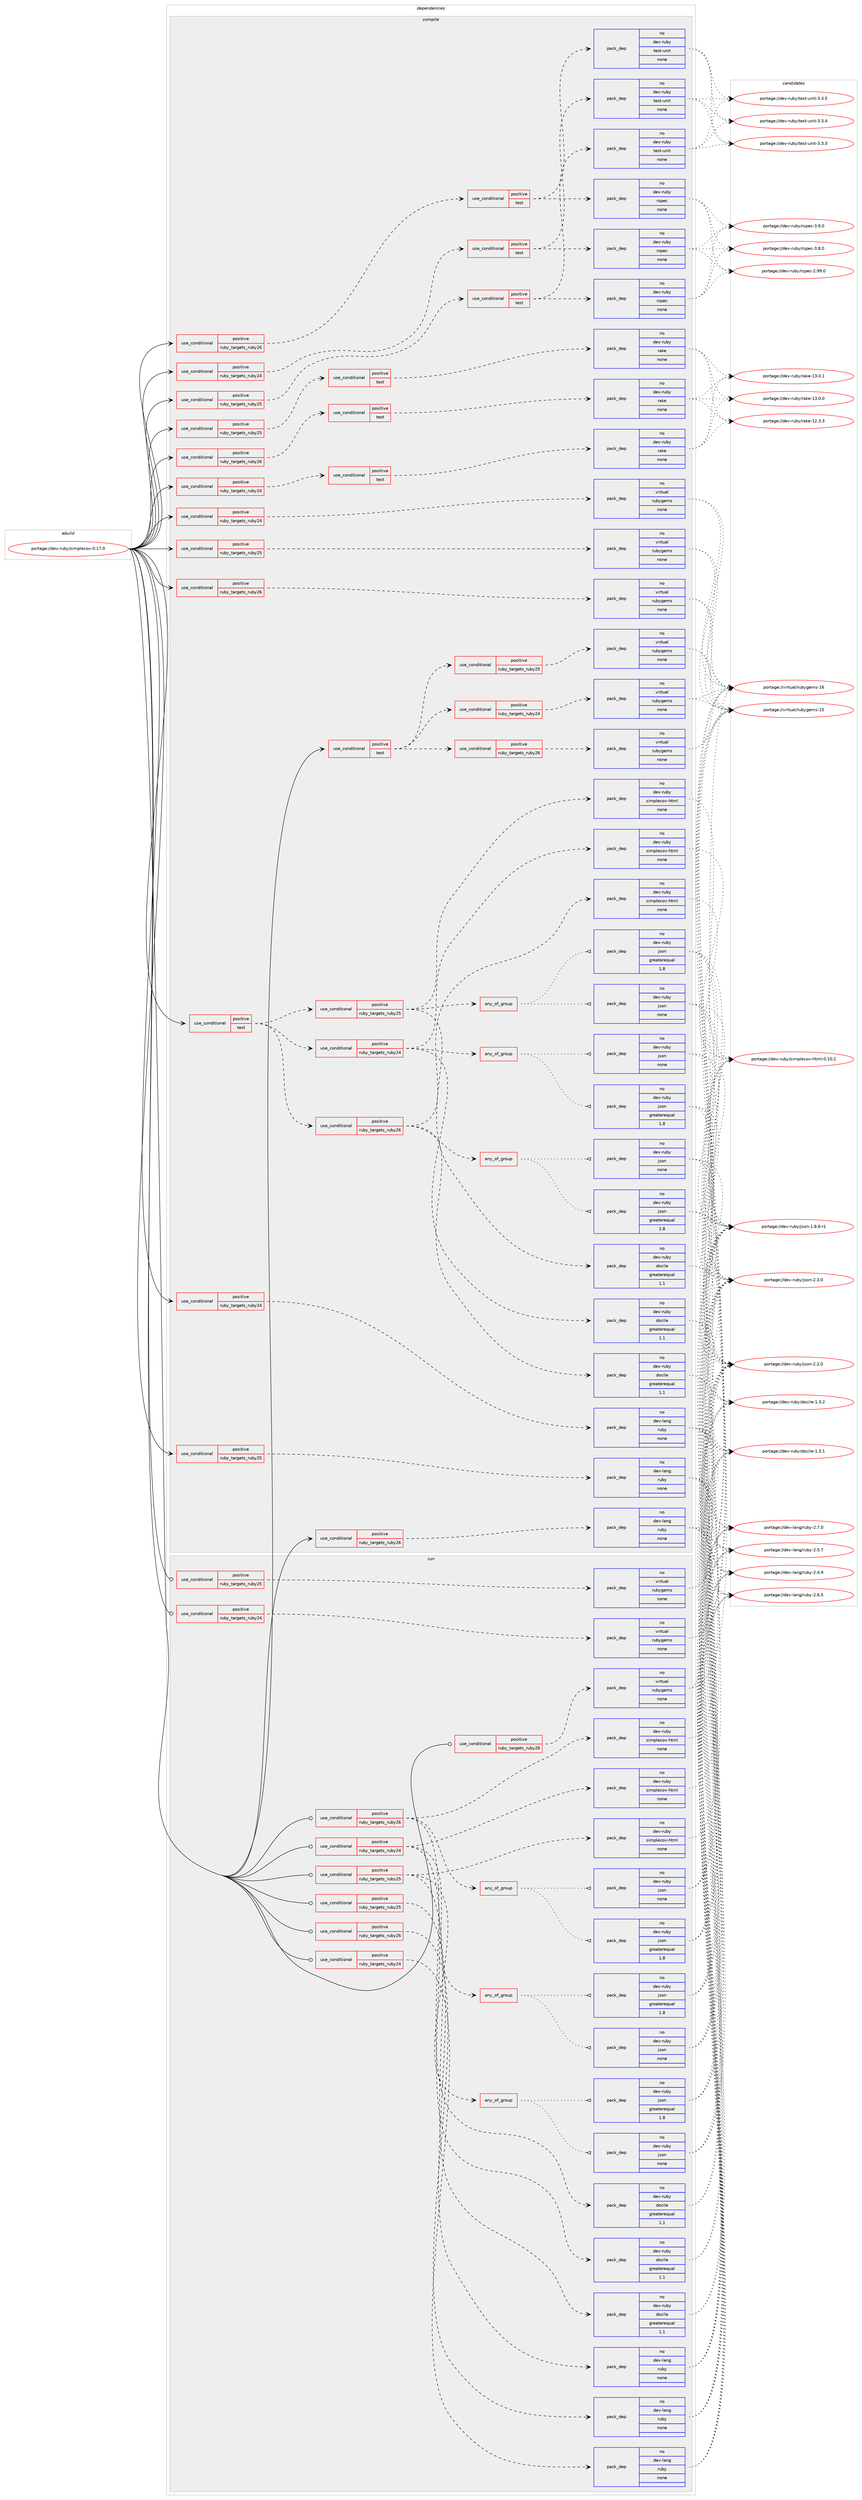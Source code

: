 digraph prolog {

# *************
# Graph options
# *************

newrank=true;
concentrate=true;
compound=true;
graph [rankdir=LR,fontname=Helvetica,fontsize=10,ranksep=1.5];#, ranksep=2.5, nodesep=0.2];
edge  [arrowhead=vee];
node  [fontname=Helvetica,fontsize=10];

# **********
# The ebuild
# **********

subgraph cluster_leftcol {
color=gray;
label=<<i>ebuild</i>>;
id [label="portage://dev-ruby/simplecov-0.17.0", color=red, width=4, href="../dev-ruby/simplecov-0.17.0.svg"];
}

# ****************
# The dependencies
# ****************

subgraph cluster_midcol {
color=gray;
label=<<i>dependencies</i>>;
subgraph cluster_compile {
fillcolor="#eeeeee";
style=filled;
label=<<i>compile</i>>;
subgraph cond68686 {
dependency318422 [label=<<TABLE BORDER="0" CELLBORDER="1" CELLSPACING="0" CELLPADDING="4"><TR><TD ROWSPAN="3" CELLPADDING="10">use_conditional</TD></TR><TR><TD>positive</TD></TR><TR><TD>ruby_targets_ruby24</TD></TR></TABLE>>, shape=none, color=red];
subgraph cond68687 {
dependency318423 [label=<<TABLE BORDER="0" CELLBORDER="1" CELLSPACING="0" CELLPADDING="4"><TR><TD ROWSPAN="3" CELLPADDING="10">use_conditional</TD></TR><TR><TD>positive</TD></TR><TR><TD>test</TD></TR></TABLE>>, shape=none, color=red];
subgraph pack245002 {
dependency318424 [label=<<TABLE BORDER="0" CELLBORDER="1" CELLSPACING="0" CELLPADDING="4" WIDTH="220"><TR><TD ROWSPAN="6" CELLPADDING="30">pack_dep</TD></TR><TR><TD WIDTH="110">no</TD></TR><TR><TD>dev-ruby</TD></TR><TR><TD>rake</TD></TR><TR><TD>none</TD></TR><TR><TD></TD></TR></TABLE>>, shape=none, color=blue];
}
dependency318423:e -> dependency318424:w [weight=20,style="dashed",arrowhead="vee"];
}
dependency318422:e -> dependency318423:w [weight=20,style="dashed",arrowhead="vee"];
}
id:e -> dependency318422:w [weight=20,style="solid",arrowhead="vee"];
subgraph cond68688 {
dependency318425 [label=<<TABLE BORDER="0" CELLBORDER="1" CELLSPACING="0" CELLPADDING="4"><TR><TD ROWSPAN="3" CELLPADDING="10">use_conditional</TD></TR><TR><TD>positive</TD></TR><TR><TD>ruby_targets_ruby24</TD></TR></TABLE>>, shape=none, color=red];
subgraph cond68689 {
dependency318426 [label=<<TABLE BORDER="0" CELLBORDER="1" CELLSPACING="0" CELLPADDING="4"><TR><TD ROWSPAN="3" CELLPADDING="10">use_conditional</TD></TR><TR><TD>positive</TD></TR><TR><TD>test</TD></TR></TABLE>>, shape=none, color=red];
subgraph pack245003 {
dependency318427 [label=<<TABLE BORDER="0" CELLBORDER="1" CELLSPACING="0" CELLPADDING="4" WIDTH="220"><TR><TD ROWSPAN="6" CELLPADDING="30">pack_dep</TD></TR><TR><TD WIDTH="110">no</TD></TR><TR><TD>dev-ruby</TD></TR><TR><TD>rspec</TD></TR><TR><TD>none</TD></TR><TR><TD></TD></TR></TABLE>>, shape=none, color=blue];
}
dependency318426:e -> dependency318427:w [weight=20,style="dashed",arrowhead="vee"];
subgraph pack245004 {
dependency318428 [label=<<TABLE BORDER="0" CELLBORDER="1" CELLSPACING="0" CELLPADDING="4" WIDTH="220"><TR><TD ROWSPAN="6" CELLPADDING="30">pack_dep</TD></TR><TR><TD WIDTH="110">no</TD></TR><TR><TD>dev-ruby</TD></TR><TR><TD>test-unit</TD></TR><TR><TD>none</TD></TR><TR><TD></TD></TR></TABLE>>, shape=none, color=blue];
}
dependency318426:e -> dependency318428:w [weight=20,style="dashed",arrowhead="vee"];
}
dependency318425:e -> dependency318426:w [weight=20,style="dashed",arrowhead="vee"];
}
id:e -> dependency318425:w [weight=20,style="solid",arrowhead="vee"];
subgraph cond68690 {
dependency318429 [label=<<TABLE BORDER="0" CELLBORDER="1" CELLSPACING="0" CELLPADDING="4"><TR><TD ROWSPAN="3" CELLPADDING="10">use_conditional</TD></TR><TR><TD>positive</TD></TR><TR><TD>ruby_targets_ruby24</TD></TR></TABLE>>, shape=none, color=red];
subgraph pack245005 {
dependency318430 [label=<<TABLE BORDER="0" CELLBORDER="1" CELLSPACING="0" CELLPADDING="4" WIDTH="220"><TR><TD ROWSPAN="6" CELLPADDING="30">pack_dep</TD></TR><TR><TD WIDTH="110">no</TD></TR><TR><TD>dev-lang</TD></TR><TR><TD>ruby</TD></TR><TR><TD>none</TD></TR><TR><TD></TD></TR></TABLE>>, shape=none, color=blue];
}
dependency318429:e -> dependency318430:w [weight=20,style="dashed",arrowhead="vee"];
}
id:e -> dependency318429:w [weight=20,style="solid",arrowhead="vee"];
subgraph cond68691 {
dependency318431 [label=<<TABLE BORDER="0" CELLBORDER="1" CELLSPACING="0" CELLPADDING="4"><TR><TD ROWSPAN="3" CELLPADDING="10">use_conditional</TD></TR><TR><TD>positive</TD></TR><TR><TD>ruby_targets_ruby24</TD></TR></TABLE>>, shape=none, color=red];
subgraph pack245006 {
dependency318432 [label=<<TABLE BORDER="0" CELLBORDER="1" CELLSPACING="0" CELLPADDING="4" WIDTH="220"><TR><TD ROWSPAN="6" CELLPADDING="30">pack_dep</TD></TR><TR><TD WIDTH="110">no</TD></TR><TR><TD>virtual</TD></TR><TR><TD>rubygems</TD></TR><TR><TD>none</TD></TR><TR><TD></TD></TR></TABLE>>, shape=none, color=blue];
}
dependency318431:e -> dependency318432:w [weight=20,style="dashed",arrowhead="vee"];
}
id:e -> dependency318431:w [weight=20,style="solid",arrowhead="vee"];
subgraph cond68692 {
dependency318433 [label=<<TABLE BORDER="0" CELLBORDER="1" CELLSPACING="0" CELLPADDING="4"><TR><TD ROWSPAN="3" CELLPADDING="10">use_conditional</TD></TR><TR><TD>positive</TD></TR><TR><TD>ruby_targets_ruby25</TD></TR></TABLE>>, shape=none, color=red];
subgraph cond68693 {
dependency318434 [label=<<TABLE BORDER="0" CELLBORDER="1" CELLSPACING="0" CELLPADDING="4"><TR><TD ROWSPAN="3" CELLPADDING="10">use_conditional</TD></TR><TR><TD>positive</TD></TR><TR><TD>test</TD></TR></TABLE>>, shape=none, color=red];
subgraph pack245007 {
dependency318435 [label=<<TABLE BORDER="0" CELLBORDER="1" CELLSPACING="0" CELLPADDING="4" WIDTH="220"><TR><TD ROWSPAN="6" CELLPADDING="30">pack_dep</TD></TR><TR><TD WIDTH="110">no</TD></TR><TR><TD>dev-ruby</TD></TR><TR><TD>rake</TD></TR><TR><TD>none</TD></TR><TR><TD></TD></TR></TABLE>>, shape=none, color=blue];
}
dependency318434:e -> dependency318435:w [weight=20,style="dashed",arrowhead="vee"];
}
dependency318433:e -> dependency318434:w [weight=20,style="dashed",arrowhead="vee"];
}
id:e -> dependency318433:w [weight=20,style="solid",arrowhead="vee"];
subgraph cond68694 {
dependency318436 [label=<<TABLE BORDER="0" CELLBORDER="1" CELLSPACING="0" CELLPADDING="4"><TR><TD ROWSPAN="3" CELLPADDING="10">use_conditional</TD></TR><TR><TD>positive</TD></TR><TR><TD>ruby_targets_ruby25</TD></TR></TABLE>>, shape=none, color=red];
subgraph cond68695 {
dependency318437 [label=<<TABLE BORDER="0" CELLBORDER="1" CELLSPACING="0" CELLPADDING="4"><TR><TD ROWSPAN="3" CELLPADDING="10">use_conditional</TD></TR><TR><TD>positive</TD></TR><TR><TD>test</TD></TR></TABLE>>, shape=none, color=red];
subgraph pack245008 {
dependency318438 [label=<<TABLE BORDER="0" CELLBORDER="1" CELLSPACING="0" CELLPADDING="4" WIDTH="220"><TR><TD ROWSPAN="6" CELLPADDING="30">pack_dep</TD></TR><TR><TD WIDTH="110">no</TD></TR><TR><TD>dev-ruby</TD></TR><TR><TD>rspec</TD></TR><TR><TD>none</TD></TR><TR><TD></TD></TR></TABLE>>, shape=none, color=blue];
}
dependency318437:e -> dependency318438:w [weight=20,style="dashed",arrowhead="vee"];
subgraph pack245009 {
dependency318439 [label=<<TABLE BORDER="0" CELLBORDER="1" CELLSPACING="0" CELLPADDING="4" WIDTH="220"><TR><TD ROWSPAN="6" CELLPADDING="30">pack_dep</TD></TR><TR><TD WIDTH="110">no</TD></TR><TR><TD>dev-ruby</TD></TR><TR><TD>test-unit</TD></TR><TR><TD>none</TD></TR><TR><TD></TD></TR></TABLE>>, shape=none, color=blue];
}
dependency318437:e -> dependency318439:w [weight=20,style="dashed",arrowhead="vee"];
}
dependency318436:e -> dependency318437:w [weight=20,style="dashed",arrowhead="vee"];
}
id:e -> dependency318436:w [weight=20,style="solid",arrowhead="vee"];
subgraph cond68696 {
dependency318440 [label=<<TABLE BORDER="0" CELLBORDER="1" CELLSPACING="0" CELLPADDING="4"><TR><TD ROWSPAN="3" CELLPADDING="10">use_conditional</TD></TR><TR><TD>positive</TD></TR><TR><TD>ruby_targets_ruby25</TD></TR></TABLE>>, shape=none, color=red];
subgraph pack245010 {
dependency318441 [label=<<TABLE BORDER="0" CELLBORDER="1" CELLSPACING="0" CELLPADDING="4" WIDTH="220"><TR><TD ROWSPAN="6" CELLPADDING="30">pack_dep</TD></TR><TR><TD WIDTH="110">no</TD></TR><TR><TD>dev-lang</TD></TR><TR><TD>ruby</TD></TR><TR><TD>none</TD></TR><TR><TD></TD></TR></TABLE>>, shape=none, color=blue];
}
dependency318440:e -> dependency318441:w [weight=20,style="dashed",arrowhead="vee"];
}
id:e -> dependency318440:w [weight=20,style="solid",arrowhead="vee"];
subgraph cond68697 {
dependency318442 [label=<<TABLE BORDER="0" CELLBORDER="1" CELLSPACING="0" CELLPADDING="4"><TR><TD ROWSPAN="3" CELLPADDING="10">use_conditional</TD></TR><TR><TD>positive</TD></TR><TR><TD>ruby_targets_ruby25</TD></TR></TABLE>>, shape=none, color=red];
subgraph pack245011 {
dependency318443 [label=<<TABLE BORDER="0" CELLBORDER="1" CELLSPACING="0" CELLPADDING="4" WIDTH="220"><TR><TD ROWSPAN="6" CELLPADDING="30">pack_dep</TD></TR><TR><TD WIDTH="110">no</TD></TR><TR><TD>virtual</TD></TR><TR><TD>rubygems</TD></TR><TR><TD>none</TD></TR><TR><TD></TD></TR></TABLE>>, shape=none, color=blue];
}
dependency318442:e -> dependency318443:w [weight=20,style="dashed",arrowhead="vee"];
}
id:e -> dependency318442:w [weight=20,style="solid",arrowhead="vee"];
subgraph cond68698 {
dependency318444 [label=<<TABLE BORDER="0" CELLBORDER="1" CELLSPACING="0" CELLPADDING="4"><TR><TD ROWSPAN="3" CELLPADDING="10">use_conditional</TD></TR><TR><TD>positive</TD></TR><TR><TD>ruby_targets_ruby26</TD></TR></TABLE>>, shape=none, color=red];
subgraph cond68699 {
dependency318445 [label=<<TABLE BORDER="0" CELLBORDER="1" CELLSPACING="0" CELLPADDING="4"><TR><TD ROWSPAN="3" CELLPADDING="10">use_conditional</TD></TR><TR><TD>positive</TD></TR><TR><TD>test</TD></TR></TABLE>>, shape=none, color=red];
subgraph pack245012 {
dependency318446 [label=<<TABLE BORDER="0" CELLBORDER="1" CELLSPACING="0" CELLPADDING="4" WIDTH="220"><TR><TD ROWSPAN="6" CELLPADDING="30">pack_dep</TD></TR><TR><TD WIDTH="110">no</TD></TR><TR><TD>dev-ruby</TD></TR><TR><TD>rake</TD></TR><TR><TD>none</TD></TR><TR><TD></TD></TR></TABLE>>, shape=none, color=blue];
}
dependency318445:e -> dependency318446:w [weight=20,style="dashed",arrowhead="vee"];
}
dependency318444:e -> dependency318445:w [weight=20,style="dashed",arrowhead="vee"];
}
id:e -> dependency318444:w [weight=20,style="solid",arrowhead="vee"];
subgraph cond68700 {
dependency318447 [label=<<TABLE BORDER="0" CELLBORDER="1" CELLSPACING="0" CELLPADDING="4"><TR><TD ROWSPAN="3" CELLPADDING="10">use_conditional</TD></TR><TR><TD>positive</TD></TR><TR><TD>ruby_targets_ruby26</TD></TR></TABLE>>, shape=none, color=red];
subgraph cond68701 {
dependency318448 [label=<<TABLE BORDER="0" CELLBORDER="1" CELLSPACING="0" CELLPADDING="4"><TR><TD ROWSPAN="3" CELLPADDING="10">use_conditional</TD></TR><TR><TD>positive</TD></TR><TR><TD>test</TD></TR></TABLE>>, shape=none, color=red];
subgraph pack245013 {
dependency318449 [label=<<TABLE BORDER="0" CELLBORDER="1" CELLSPACING="0" CELLPADDING="4" WIDTH="220"><TR><TD ROWSPAN="6" CELLPADDING="30">pack_dep</TD></TR><TR><TD WIDTH="110">no</TD></TR><TR><TD>dev-ruby</TD></TR><TR><TD>rspec</TD></TR><TR><TD>none</TD></TR><TR><TD></TD></TR></TABLE>>, shape=none, color=blue];
}
dependency318448:e -> dependency318449:w [weight=20,style="dashed",arrowhead="vee"];
subgraph pack245014 {
dependency318450 [label=<<TABLE BORDER="0" CELLBORDER="1" CELLSPACING="0" CELLPADDING="4" WIDTH="220"><TR><TD ROWSPAN="6" CELLPADDING="30">pack_dep</TD></TR><TR><TD WIDTH="110">no</TD></TR><TR><TD>dev-ruby</TD></TR><TR><TD>test-unit</TD></TR><TR><TD>none</TD></TR><TR><TD></TD></TR></TABLE>>, shape=none, color=blue];
}
dependency318448:e -> dependency318450:w [weight=20,style="dashed",arrowhead="vee"];
}
dependency318447:e -> dependency318448:w [weight=20,style="dashed",arrowhead="vee"];
}
id:e -> dependency318447:w [weight=20,style="solid",arrowhead="vee"];
subgraph cond68702 {
dependency318451 [label=<<TABLE BORDER="0" CELLBORDER="1" CELLSPACING="0" CELLPADDING="4"><TR><TD ROWSPAN="3" CELLPADDING="10">use_conditional</TD></TR><TR><TD>positive</TD></TR><TR><TD>ruby_targets_ruby26</TD></TR></TABLE>>, shape=none, color=red];
subgraph pack245015 {
dependency318452 [label=<<TABLE BORDER="0" CELLBORDER="1" CELLSPACING="0" CELLPADDING="4" WIDTH="220"><TR><TD ROWSPAN="6" CELLPADDING="30">pack_dep</TD></TR><TR><TD WIDTH="110">no</TD></TR><TR><TD>dev-lang</TD></TR><TR><TD>ruby</TD></TR><TR><TD>none</TD></TR><TR><TD></TD></TR></TABLE>>, shape=none, color=blue];
}
dependency318451:e -> dependency318452:w [weight=20,style="dashed",arrowhead="vee"];
}
id:e -> dependency318451:w [weight=20,style="solid",arrowhead="vee"];
subgraph cond68703 {
dependency318453 [label=<<TABLE BORDER="0" CELLBORDER="1" CELLSPACING="0" CELLPADDING="4"><TR><TD ROWSPAN="3" CELLPADDING="10">use_conditional</TD></TR><TR><TD>positive</TD></TR><TR><TD>ruby_targets_ruby26</TD></TR></TABLE>>, shape=none, color=red];
subgraph pack245016 {
dependency318454 [label=<<TABLE BORDER="0" CELLBORDER="1" CELLSPACING="0" CELLPADDING="4" WIDTH="220"><TR><TD ROWSPAN="6" CELLPADDING="30">pack_dep</TD></TR><TR><TD WIDTH="110">no</TD></TR><TR><TD>virtual</TD></TR><TR><TD>rubygems</TD></TR><TR><TD>none</TD></TR><TR><TD></TD></TR></TABLE>>, shape=none, color=blue];
}
dependency318453:e -> dependency318454:w [weight=20,style="dashed",arrowhead="vee"];
}
id:e -> dependency318453:w [weight=20,style="solid",arrowhead="vee"];
subgraph cond68704 {
dependency318455 [label=<<TABLE BORDER="0" CELLBORDER="1" CELLSPACING="0" CELLPADDING="4"><TR><TD ROWSPAN="3" CELLPADDING="10">use_conditional</TD></TR><TR><TD>positive</TD></TR><TR><TD>test</TD></TR></TABLE>>, shape=none, color=red];
subgraph cond68705 {
dependency318456 [label=<<TABLE BORDER="0" CELLBORDER="1" CELLSPACING="0" CELLPADDING="4"><TR><TD ROWSPAN="3" CELLPADDING="10">use_conditional</TD></TR><TR><TD>positive</TD></TR><TR><TD>ruby_targets_ruby24</TD></TR></TABLE>>, shape=none, color=red];
subgraph any4530 {
dependency318457 [label=<<TABLE BORDER="0" CELLBORDER="1" CELLSPACING="0" CELLPADDING="4"><TR><TD CELLPADDING="10">any_of_group</TD></TR></TABLE>>, shape=none, color=red];subgraph pack245017 {
dependency318458 [label=<<TABLE BORDER="0" CELLBORDER="1" CELLSPACING="0" CELLPADDING="4" WIDTH="220"><TR><TD ROWSPAN="6" CELLPADDING="30">pack_dep</TD></TR><TR><TD WIDTH="110">no</TD></TR><TR><TD>dev-ruby</TD></TR><TR><TD>json</TD></TR><TR><TD>none</TD></TR><TR><TD></TD></TR></TABLE>>, shape=none, color=blue];
}
dependency318457:e -> dependency318458:w [weight=20,style="dotted",arrowhead="oinv"];
subgraph pack245018 {
dependency318459 [label=<<TABLE BORDER="0" CELLBORDER="1" CELLSPACING="0" CELLPADDING="4" WIDTH="220"><TR><TD ROWSPAN="6" CELLPADDING="30">pack_dep</TD></TR><TR><TD WIDTH="110">no</TD></TR><TR><TD>dev-ruby</TD></TR><TR><TD>json</TD></TR><TR><TD>greaterequal</TD></TR><TR><TD>1.8</TD></TR></TABLE>>, shape=none, color=blue];
}
dependency318457:e -> dependency318459:w [weight=20,style="dotted",arrowhead="oinv"];
}
dependency318456:e -> dependency318457:w [weight=20,style="dashed",arrowhead="vee"];
subgraph pack245019 {
dependency318460 [label=<<TABLE BORDER="0" CELLBORDER="1" CELLSPACING="0" CELLPADDING="4" WIDTH="220"><TR><TD ROWSPAN="6" CELLPADDING="30">pack_dep</TD></TR><TR><TD WIDTH="110">no</TD></TR><TR><TD>dev-ruby</TD></TR><TR><TD>simplecov-html</TD></TR><TR><TD>none</TD></TR><TR><TD></TD></TR></TABLE>>, shape=none, color=blue];
}
dependency318456:e -> dependency318460:w [weight=20,style="dashed",arrowhead="vee"];
subgraph pack245020 {
dependency318461 [label=<<TABLE BORDER="0" CELLBORDER="1" CELLSPACING="0" CELLPADDING="4" WIDTH="220"><TR><TD ROWSPAN="6" CELLPADDING="30">pack_dep</TD></TR><TR><TD WIDTH="110">no</TD></TR><TR><TD>dev-ruby</TD></TR><TR><TD>docile</TD></TR><TR><TD>greaterequal</TD></TR><TR><TD>1.1</TD></TR></TABLE>>, shape=none, color=blue];
}
dependency318456:e -> dependency318461:w [weight=20,style="dashed",arrowhead="vee"];
}
dependency318455:e -> dependency318456:w [weight=20,style="dashed",arrowhead="vee"];
subgraph cond68706 {
dependency318462 [label=<<TABLE BORDER="0" CELLBORDER="1" CELLSPACING="0" CELLPADDING="4"><TR><TD ROWSPAN="3" CELLPADDING="10">use_conditional</TD></TR><TR><TD>positive</TD></TR><TR><TD>ruby_targets_ruby25</TD></TR></TABLE>>, shape=none, color=red];
subgraph any4531 {
dependency318463 [label=<<TABLE BORDER="0" CELLBORDER="1" CELLSPACING="0" CELLPADDING="4"><TR><TD CELLPADDING="10">any_of_group</TD></TR></TABLE>>, shape=none, color=red];subgraph pack245021 {
dependency318464 [label=<<TABLE BORDER="0" CELLBORDER="1" CELLSPACING="0" CELLPADDING="4" WIDTH="220"><TR><TD ROWSPAN="6" CELLPADDING="30">pack_dep</TD></TR><TR><TD WIDTH="110">no</TD></TR><TR><TD>dev-ruby</TD></TR><TR><TD>json</TD></TR><TR><TD>none</TD></TR><TR><TD></TD></TR></TABLE>>, shape=none, color=blue];
}
dependency318463:e -> dependency318464:w [weight=20,style="dotted",arrowhead="oinv"];
subgraph pack245022 {
dependency318465 [label=<<TABLE BORDER="0" CELLBORDER="1" CELLSPACING="0" CELLPADDING="4" WIDTH="220"><TR><TD ROWSPAN="6" CELLPADDING="30">pack_dep</TD></TR><TR><TD WIDTH="110">no</TD></TR><TR><TD>dev-ruby</TD></TR><TR><TD>json</TD></TR><TR><TD>greaterequal</TD></TR><TR><TD>1.8</TD></TR></TABLE>>, shape=none, color=blue];
}
dependency318463:e -> dependency318465:w [weight=20,style="dotted",arrowhead="oinv"];
}
dependency318462:e -> dependency318463:w [weight=20,style="dashed",arrowhead="vee"];
subgraph pack245023 {
dependency318466 [label=<<TABLE BORDER="0" CELLBORDER="1" CELLSPACING="0" CELLPADDING="4" WIDTH="220"><TR><TD ROWSPAN="6" CELLPADDING="30">pack_dep</TD></TR><TR><TD WIDTH="110">no</TD></TR><TR><TD>dev-ruby</TD></TR><TR><TD>simplecov-html</TD></TR><TR><TD>none</TD></TR><TR><TD></TD></TR></TABLE>>, shape=none, color=blue];
}
dependency318462:e -> dependency318466:w [weight=20,style="dashed",arrowhead="vee"];
subgraph pack245024 {
dependency318467 [label=<<TABLE BORDER="0" CELLBORDER="1" CELLSPACING="0" CELLPADDING="4" WIDTH="220"><TR><TD ROWSPAN="6" CELLPADDING="30">pack_dep</TD></TR><TR><TD WIDTH="110">no</TD></TR><TR><TD>dev-ruby</TD></TR><TR><TD>docile</TD></TR><TR><TD>greaterequal</TD></TR><TR><TD>1.1</TD></TR></TABLE>>, shape=none, color=blue];
}
dependency318462:e -> dependency318467:w [weight=20,style="dashed",arrowhead="vee"];
}
dependency318455:e -> dependency318462:w [weight=20,style="dashed",arrowhead="vee"];
subgraph cond68707 {
dependency318468 [label=<<TABLE BORDER="0" CELLBORDER="1" CELLSPACING="0" CELLPADDING="4"><TR><TD ROWSPAN="3" CELLPADDING="10">use_conditional</TD></TR><TR><TD>positive</TD></TR><TR><TD>ruby_targets_ruby26</TD></TR></TABLE>>, shape=none, color=red];
subgraph any4532 {
dependency318469 [label=<<TABLE BORDER="0" CELLBORDER="1" CELLSPACING="0" CELLPADDING="4"><TR><TD CELLPADDING="10">any_of_group</TD></TR></TABLE>>, shape=none, color=red];subgraph pack245025 {
dependency318470 [label=<<TABLE BORDER="0" CELLBORDER="1" CELLSPACING="0" CELLPADDING="4" WIDTH="220"><TR><TD ROWSPAN="6" CELLPADDING="30">pack_dep</TD></TR><TR><TD WIDTH="110">no</TD></TR><TR><TD>dev-ruby</TD></TR><TR><TD>json</TD></TR><TR><TD>none</TD></TR><TR><TD></TD></TR></TABLE>>, shape=none, color=blue];
}
dependency318469:e -> dependency318470:w [weight=20,style="dotted",arrowhead="oinv"];
subgraph pack245026 {
dependency318471 [label=<<TABLE BORDER="0" CELLBORDER="1" CELLSPACING="0" CELLPADDING="4" WIDTH="220"><TR><TD ROWSPAN="6" CELLPADDING="30">pack_dep</TD></TR><TR><TD WIDTH="110">no</TD></TR><TR><TD>dev-ruby</TD></TR><TR><TD>json</TD></TR><TR><TD>greaterequal</TD></TR><TR><TD>1.8</TD></TR></TABLE>>, shape=none, color=blue];
}
dependency318469:e -> dependency318471:w [weight=20,style="dotted",arrowhead="oinv"];
}
dependency318468:e -> dependency318469:w [weight=20,style="dashed",arrowhead="vee"];
subgraph pack245027 {
dependency318472 [label=<<TABLE BORDER="0" CELLBORDER="1" CELLSPACING="0" CELLPADDING="4" WIDTH="220"><TR><TD ROWSPAN="6" CELLPADDING="30">pack_dep</TD></TR><TR><TD WIDTH="110">no</TD></TR><TR><TD>dev-ruby</TD></TR><TR><TD>simplecov-html</TD></TR><TR><TD>none</TD></TR><TR><TD></TD></TR></TABLE>>, shape=none, color=blue];
}
dependency318468:e -> dependency318472:w [weight=20,style="dashed",arrowhead="vee"];
subgraph pack245028 {
dependency318473 [label=<<TABLE BORDER="0" CELLBORDER="1" CELLSPACING="0" CELLPADDING="4" WIDTH="220"><TR><TD ROWSPAN="6" CELLPADDING="30">pack_dep</TD></TR><TR><TD WIDTH="110">no</TD></TR><TR><TD>dev-ruby</TD></TR><TR><TD>docile</TD></TR><TR><TD>greaterequal</TD></TR><TR><TD>1.1</TD></TR></TABLE>>, shape=none, color=blue];
}
dependency318468:e -> dependency318473:w [weight=20,style="dashed",arrowhead="vee"];
}
dependency318455:e -> dependency318468:w [weight=20,style="dashed",arrowhead="vee"];
}
id:e -> dependency318455:w [weight=20,style="solid",arrowhead="vee"];
subgraph cond68708 {
dependency318474 [label=<<TABLE BORDER="0" CELLBORDER="1" CELLSPACING="0" CELLPADDING="4"><TR><TD ROWSPAN="3" CELLPADDING="10">use_conditional</TD></TR><TR><TD>positive</TD></TR><TR><TD>test</TD></TR></TABLE>>, shape=none, color=red];
subgraph cond68709 {
dependency318475 [label=<<TABLE BORDER="0" CELLBORDER="1" CELLSPACING="0" CELLPADDING="4"><TR><TD ROWSPAN="3" CELLPADDING="10">use_conditional</TD></TR><TR><TD>positive</TD></TR><TR><TD>ruby_targets_ruby24</TD></TR></TABLE>>, shape=none, color=red];
subgraph pack245029 {
dependency318476 [label=<<TABLE BORDER="0" CELLBORDER="1" CELLSPACING="0" CELLPADDING="4" WIDTH="220"><TR><TD ROWSPAN="6" CELLPADDING="30">pack_dep</TD></TR><TR><TD WIDTH="110">no</TD></TR><TR><TD>virtual</TD></TR><TR><TD>rubygems</TD></TR><TR><TD>none</TD></TR><TR><TD></TD></TR></TABLE>>, shape=none, color=blue];
}
dependency318475:e -> dependency318476:w [weight=20,style="dashed",arrowhead="vee"];
}
dependency318474:e -> dependency318475:w [weight=20,style="dashed",arrowhead="vee"];
subgraph cond68710 {
dependency318477 [label=<<TABLE BORDER="0" CELLBORDER="1" CELLSPACING="0" CELLPADDING="4"><TR><TD ROWSPAN="3" CELLPADDING="10">use_conditional</TD></TR><TR><TD>positive</TD></TR><TR><TD>ruby_targets_ruby25</TD></TR></TABLE>>, shape=none, color=red];
subgraph pack245030 {
dependency318478 [label=<<TABLE BORDER="0" CELLBORDER="1" CELLSPACING="0" CELLPADDING="4" WIDTH="220"><TR><TD ROWSPAN="6" CELLPADDING="30">pack_dep</TD></TR><TR><TD WIDTH="110">no</TD></TR><TR><TD>virtual</TD></TR><TR><TD>rubygems</TD></TR><TR><TD>none</TD></TR><TR><TD></TD></TR></TABLE>>, shape=none, color=blue];
}
dependency318477:e -> dependency318478:w [weight=20,style="dashed",arrowhead="vee"];
}
dependency318474:e -> dependency318477:w [weight=20,style="dashed",arrowhead="vee"];
subgraph cond68711 {
dependency318479 [label=<<TABLE BORDER="0" CELLBORDER="1" CELLSPACING="0" CELLPADDING="4"><TR><TD ROWSPAN="3" CELLPADDING="10">use_conditional</TD></TR><TR><TD>positive</TD></TR><TR><TD>ruby_targets_ruby26</TD></TR></TABLE>>, shape=none, color=red];
subgraph pack245031 {
dependency318480 [label=<<TABLE BORDER="0" CELLBORDER="1" CELLSPACING="0" CELLPADDING="4" WIDTH="220"><TR><TD ROWSPAN="6" CELLPADDING="30">pack_dep</TD></TR><TR><TD WIDTH="110">no</TD></TR><TR><TD>virtual</TD></TR><TR><TD>rubygems</TD></TR><TR><TD>none</TD></TR><TR><TD></TD></TR></TABLE>>, shape=none, color=blue];
}
dependency318479:e -> dependency318480:w [weight=20,style="dashed",arrowhead="vee"];
}
dependency318474:e -> dependency318479:w [weight=20,style="dashed",arrowhead="vee"];
}
id:e -> dependency318474:w [weight=20,style="solid",arrowhead="vee"];
}
subgraph cluster_compileandrun {
fillcolor="#eeeeee";
style=filled;
label=<<i>compile and run</i>>;
}
subgraph cluster_run {
fillcolor="#eeeeee";
style=filled;
label=<<i>run</i>>;
subgraph cond68712 {
dependency318481 [label=<<TABLE BORDER="0" CELLBORDER="1" CELLSPACING="0" CELLPADDING="4"><TR><TD ROWSPAN="3" CELLPADDING="10">use_conditional</TD></TR><TR><TD>positive</TD></TR><TR><TD>ruby_targets_ruby24</TD></TR></TABLE>>, shape=none, color=red];
subgraph any4533 {
dependency318482 [label=<<TABLE BORDER="0" CELLBORDER="1" CELLSPACING="0" CELLPADDING="4"><TR><TD CELLPADDING="10">any_of_group</TD></TR></TABLE>>, shape=none, color=red];subgraph pack245032 {
dependency318483 [label=<<TABLE BORDER="0" CELLBORDER="1" CELLSPACING="0" CELLPADDING="4" WIDTH="220"><TR><TD ROWSPAN="6" CELLPADDING="30">pack_dep</TD></TR><TR><TD WIDTH="110">no</TD></TR><TR><TD>dev-ruby</TD></TR><TR><TD>json</TD></TR><TR><TD>none</TD></TR><TR><TD></TD></TR></TABLE>>, shape=none, color=blue];
}
dependency318482:e -> dependency318483:w [weight=20,style="dotted",arrowhead="oinv"];
subgraph pack245033 {
dependency318484 [label=<<TABLE BORDER="0" CELLBORDER="1" CELLSPACING="0" CELLPADDING="4" WIDTH="220"><TR><TD ROWSPAN="6" CELLPADDING="30">pack_dep</TD></TR><TR><TD WIDTH="110">no</TD></TR><TR><TD>dev-ruby</TD></TR><TR><TD>json</TD></TR><TR><TD>greaterequal</TD></TR><TR><TD>1.8</TD></TR></TABLE>>, shape=none, color=blue];
}
dependency318482:e -> dependency318484:w [weight=20,style="dotted",arrowhead="oinv"];
}
dependency318481:e -> dependency318482:w [weight=20,style="dashed",arrowhead="vee"];
subgraph pack245034 {
dependency318485 [label=<<TABLE BORDER="0" CELLBORDER="1" CELLSPACING="0" CELLPADDING="4" WIDTH="220"><TR><TD ROWSPAN="6" CELLPADDING="30">pack_dep</TD></TR><TR><TD WIDTH="110">no</TD></TR><TR><TD>dev-ruby</TD></TR><TR><TD>simplecov-html</TD></TR><TR><TD>none</TD></TR><TR><TD></TD></TR></TABLE>>, shape=none, color=blue];
}
dependency318481:e -> dependency318485:w [weight=20,style="dashed",arrowhead="vee"];
subgraph pack245035 {
dependency318486 [label=<<TABLE BORDER="0" CELLBORDER="1" CELLSPACING="0" CELLPADDING="4" WIDTH="220"><TR><TD ROWSPAN="6" CELLPADDING="30">pack_dep</TD></TR><TR><TD WIDTH="110">no</TD></TR><TR><TD>dev-ruby</TD></TR><TR><TD>docile</TD></TR><TR><TD>greaterequal</TD></TR><TR><TD>1.1</TD></TR></TABLE>>, shape=none, color=blue];
}
dependency318481:e -> dependency318486:w [weight=20,style="dashed",arrowhead="vee"];
}
id:e -> dependency318481:w [weight=20,style="solid",arrowhead="odot"];
subgraph cond68713 {
dependency318487 [label=<<TABLE BORDER="0" CELLBORDER="1" CELLSPACING="0" CELLPADDING="4"><TR><TD ROWSPAN="3" CELLPADDING="10">use_conditional</TD></TR><TR><TD>positive</TD></TR><TR><TD>ruby_targets_ruby24</TD></TR></TABLE>>, shape=none, color=red];
subgraph pack245036 {
dependency318488 [label=<<TABLE BORDER="0" CELLBORDER="1" CELLSPACING="0" CELLPADDING="4" WIDTH="220"><TR><TD ROWSPAN="6" CELLPADDING="30">pack_dep</TD></TR><TR><TD WIDTH="110">no</TD></TR><TR><TD>dev-lang</TD></TR><TR><TD>ruby</TD></TR><TR><TD>none</TD></TR><TR><TD></TD></TR></TABLE>>, shape=none, color=blue];
}
dependency318487:e -> dependency318488:w [weight=20,style="dashed",arrowhead="vee"];
}
id:e -> dependency318487:w [weight=20,style="solid",arrowhead="odot"];
subgraph cond68714 {
dependency318489 [label=<<TABLE BORDER="0" CELLBORDER="1" CELLSPACING="0" CELLPADDING="4"><TR><TD ROWSPAN="3" CELLPADDING="10">use_conditional</TD></TR><TR><TD>positive</TD></TR><TR><TD>ruby_targets_ruby24</TD></TR></TABLE>>, shape=none, color=red];
subgraph pack245037 {
dependency318490 [label=<<TABLE BORDER="0" CELLBORDER="1" CELLSPACING="0" CELLPADDING="4" WIDTH="220"><TR><TD ROWSPAN="6" CELLPADDING="30">pack_dep</TD></TR><TR><TD WIDTH="110">no</TD></TR><TR><TD>virtual</TD></TR><TR><TD>rubygems</TD></TR><TR><TD>none</TD></TR><TR><TD></TD></TR></TABLE>>, shape=none, color=blue];
}
dependency318489:e -> dependency318490:w [weight=20,style="dashed",arrowhead="vee"];
}
id:e -> dependency318489:w [weight=20,style="solid",arrowhead="odot"];
subgraph cond68715 {
dependency318491 [label=<<TABLE BORDER="0" CELLBORDER="1" CELLSPACING="0" CELLPADDING="4"><TR><TD ROWSPAN="3" CELLPADDING="10">use_conditional</TD></TR><TR><TD>positive</TD></TR><TR><TD>ruby_targets_ruby25</TD></TR></TABLE>>, shape=none, color=red];
subgraph any4534 {
dependency318492 [label=<<TABLE BORDER="0" CELLBORDER="1" CELLSPACING="0" CELLPADDING="4"><TR><TD CELLPADDING="10">any_of_group</TD></TR></TABLE>>, shape=none, color=red];subgraph pack245038 {
dependency318493 [label=<<TABLE BORDER="0" CELLBORDER="1" CELLSPACING="0" CELLPADDING="4" WIDTH="220"><TR><TD ROWSPAN="6" CELLPADDING="30">pack_dep</TD></TR><TR><TD WIDTH="110">no</TD></TR><TR><TD>dev-ruby</TD></TR><TR><TD>json</TD></TR><TR><TD>none</TD></TR><TR><TD></TD></TR></TABLE>>, shape=none, color=blue];
}
dependency318492:e -> dependency318493:w [weight=20,style="dotted",arrowhead="oinv"];
subgraph pack245039 {
dependency318494 [label=<<TABLE BORDER="0" CELLBORDER="1" CELLSPACING="0" CELLPADDING="4" WIDTH="220"><TR><TD ROWSPAN="6" CELLPADDING="30">pack_dep</TD></TR><TR><TD WIDTH="110">no</TD></TR><TR><TD>dev-ruby</TD></TR><TR><TD>json</TD></TR><TR><TD>greaterequal</TD></TR><TR><TD>1.8</TD></TR></TABLE>>, shape=none, color=blue];
}
dependency318492:e -> dependency318494:w [weight=20,style="dotted",arrowhead="oinv"];
}
dependency318491:e -> dependency318492:w [weight=20,style="dashed",arrowhead="vee"];
subgraph pack245040 {
dependency318495 [label=<<TABLE BORDER="0" CELLBORDER="1" CELLSPACING="0" CELLPADDING="4" WIDTH="220"><TR><TD ROWSPAN="6" CELLPADDING="30">pack_dep</TD></TR><TR><TD WIDTH="110">no</TD></TR><TR><TD>dev-ruby</TD></TR><TR><TD>simplecov-html</TD></TR><TR><TD>none</TD></TR><TR><TD></TD></TR></TABLE>>, shape=none, color=blue];
}
dependency318491:e -> dependency318495:w [weight=20,style="dashed",arrowhead="vee"];
subgraph pack245041 {
dependency318496 [label=<<TABLE BORDER="0" CELLBORDER="1" CELLSPACING="0" CELLPADDING="4" WIDTH="220"><TR><TD ROWSPAN="6" CELLPADDING="30">pack_dep</TD></TR><TR><TD WIDTH="110">no</TD></TR><TR><TD>dev-ruby</TD></TR><TR><TD>docile</TD></TR><TR><TD>greaterequal</TD></TR><TR><TD>1.1</TD></TR></TABLE>>, shape=none, color=blue];
}
dependency318491:e -> dependency318496:w [weight=20,style="dashed",arrowhead="vee"];
}
id:e -> dependency318491:w [weight=20,style="solid",arrowhead="odot"];
subgraph cond68716 {
dependency318497 [label=<<TABLE BORDER="0" CELLBORDER="1" CELLSPACING="0" CELLPADDING="4"><TR><TD ROWSPAN="3" CELLPADDING="10">use_conditional</TD></TR><TR><TD>positive</TD></TR><TR><TD>ruby_targets_ruby25</TD></TR></TABLE>>, shape=none, color=red];
subgraph pack245042 {
dependency318498 [label=<<TABLE BORDER="0" CELLBORDER="1" CELLSPACING="0" CELLPADDING="4" WIDTH="220"><TR><TD ROWSPAN="6" CELLPADDING="30">pack_dep</TD></TR><TR><TD WIDTH="110">no</TD></TR><TR><TD>dev-lang</TD></TR><TR><TD>ruby</TD></TR><TR><TD>none</TD></TR><TR><TD></TD></TR></TABLE>>, shape=none, color=blue];
}
dependency318497:e -> dependency318498:w [weight=20,style="dashed",arrowhead="vee"];
}
id:e -> dependency318497:w [weight=20,style="solid",arrowhead="odot"];
subgraph cond68717 {
dependency318499 [label=<<TABLE BORDER="0" CELLBORDER="1" CELLSPACING="0" CELLPADDING="4"><TR><TD ROWSPAN="3" CELLPADDING="10">use_conditional</TD></TR><TR><TD>positive</TD></TR><TR><TD>ruby_targets_ruby25</TD></TR></TABLE>>, shape=none, color=red];
subgraph pack245043 {
dependency318500 [label=<<TABLE BORDER="0" CELLBORDER="1" CELLSPACING="0" CELLPADDING="4" WIDTH="220"><TR><TD ROWSPAN="6" CELLPADDING="30">pack_dep</TD></TR><TR><TD WIDTH="110">no</TD></TR><TR><TD>virtual</TD></TR><TR><TD>rubygems</TD></TR><TR><TD>none</TD></TR><TR><TD></TD></TR></TABLE>>, shape=none, color=blue];
}
dependency318499:e -> dependency318500:w [weight=20,style="dashed",arrowhead="vee"];
}
id:e -> dependency318499:w [weight=20,style="solid",arrowhead="odot"];
subgraph cond68718 {
dependency318501 [label=<<TABLE BORDER="0" CELLBORDER="1" CELLSPACING="0" CELLPADDING="4"><TR><TD ROWSPAN="3" CELLPADDING="10">use_conditional</TD></TR><TR><TD>positive</TD></TR><TR><TD>ruby_targets_ruby26</TD></TR></TABLE>>, shape=none, color=red];
subgraph any4535 {
dependency318502 [label=<<TABLE BORDER="0" CELLBORDER="1" CELLSPACING="0" CELLPADDING="4"><TR><TD CELLPADDING="10">any_of_group</TD></TR></TABLE>>, shape=none, color=red];subgraph pack245044 {
dependency318503 [label=<<TABLE BORDER="0" CELLBORDER="1" CELLSPACING="0" CELLPADDING="4" WIDTH="220"><TR><TD ROWSPAN="6" CELLPADDING="30">pack_dep</TD></TR><TR><TD WIDTH="110">no</TD></TR><TR><TD>dev-ruby</TD></TR><TR><TD>json</TD></TR><TR><TD>none</TD></TR><TR><TD></TD></TR></TABLE>>, shape=none, color=blue];
}
dependency318502:e -> dependency318503:w [weight=20,style="dotted",arrowhead="oinv"];
subgraph pack245045 {
dependency318504 [label=<<TABLE BORDER="0" CELLBORDER="1" CELLSPACING="0" CELLPADDING="4" WIDTH="220"><TR><TD ROWSPAN="6" CELLPADDING="30">pack_dep</TD></TR><TR><TD WIDTH="110">no</TD></TR><TR><TD>dev-ruby</TD></TR><TR><TD>json</TD></TR><TR><TD>greaterequal</TD></TR><TR><TD>1.8</TD></TR></TABLE>>, shape=none, color=blue];
}
dependency318502:e -> dependency318504:w [weight=20,style="dotted",arrowhead="oinv"];
}
dependency318501:e -> dependency318502:w [weight=20,style="dashed",arrowhead="vee"];
subgraph pack245046 {
dependency318505 [label=<<TABLE BORDER="0" CELLBORDER="1" CELLSPACING="0" CELLPADDING="4" WIDTH="220"><TR><TD ROWSPAN="6" CELLPADDING="30">pack_dep</TD></TR><TR><TD WIDTH="110">no</TD></TR><TR><TD>dev-ruby</TD></TR><TR><TD>simplecov-html</TD></TR><TR><TD>none</TD></TR><TR><TD></TD></TR></TABLE>>, shape=none, color=blue];
}
dependency318501:e -> dependency318505:w [weight=20,style="dashed",arrowhead="vee"];
subgraph pack245047 {
dependency318506 [label=<<TABLE BORDER="0" CELLBORDER="1" CELLSPACING="0" CELLPADDING="4" WIDTH="220"><TR><TD ROWSPAN="6" CELLPADDING="30">pack_dep</TD></TR><TR><TD WIDTH="110">no</TD></TR><TR><TD>dev-ruby</TD></TR><TR><TD>docile</TD></TR><TR><TD>greaterequal</TD></TR><TR><TD>1.1</TD></TR></TABLE>>, shape=none, color=blue];
}
dependency318501:e -> dependency318506:w [weight=20,style="dashed",arrowhead="vee"];
}
id:e -> dependency318501:w [weight=20,style="solid",arrowhead="odot"];
subgraph cond68719 {
dependency318507 [label=<<TABLE BORDER="0" CELLBORDER="1" CELLSPACING="0" CELLPADDING="4"><TR><TD ROWSPAN="3" CELLPADDING="10">use_conditional</TD></TR><TR><TD>positive</TD></TR><TR><TD>ruby_targets_ruby26</TD></TR></TABLE>>, shape=none, color=red];
subgraph pack245048 {
dependency318508 [label=<<TABLE BORDER="0" CELLBORDER="1" CELLSPACING="0" CELLPADDING="4" WIDTH="220"><TR><TD ROWSPAN="6" CELLPADDING="30">pack_dep</TD></TR><TR><TD WIDTH="110">no</TD></TR><TR><TD>dev-lang</TD></TR><TR><TD>ruby</TD></TR><TR><TD>none</TD></TR><TR><TD></TD></TR></TABLE>>, shape=none, color=blue];
}
dependency318507:e -> dependency318508:w [weight=20,style="dashed",arrowhead="vee"];
}
id:e -> dependency318507:w [weight=20,style="solid",arrowhead="odot"];
subgraph cond68720 {
dependency318509 [label=<<TABLE BORDER="0" CELLBORDER="1" CELLSPACING="0" CELLPADDING="4"><TR><TD ROWSPAN="3" CELLPADDING="10">use_conditional</TD></TR><TR><TD>positive</TD></TR><TR><TD>ruby_targets_ruby26</TD></TR></TABLE>>, shape=none, color=red];
subgraph pack245049 {
dependency318510 [label=<<TABLE BORDER="0" CELLBORDER="1" CELLSPACING="0" CELLPADDING="4" WIDTH="220"><TR><TD ROWSPAN="6" CELLPADDING="30">pack_dep</TD></TR><TR><TD WIDTH="110">no</TD></TR><TR><TD>virtual</TD></TR><TR><TD>rubygems</TD></TR><TR><TD>none</TD></TR><TR><TD></TD></TR></TABLE>>, shape=none, color=blue];
}
dependency318509:e -> dependency318510:w [weight=20,style="dashed",arrowhead="vee"];
}
id:e -> dependency318509:w [weight=20,style="solid",arrowhead="odot"];
}
}

# **************
# The candidates
# **************

subgraph cluster_choices {
rank=same;
color=gray;
label=<<i>candidates</i>>;

subgraph choice245002 {
color=black;
nodesep=1;
choice1001011184511411798121471149710710145495146484649 [label="portage://dev-ruby/rake-13.0.1", color=red, width=4,href="../dev-ruby/rake-13.0.1.svg"];
choice1001011184511411798121471149710710145495146484648 [label="portage://dev-ruby/rake-13.0.0", color=red, width=4,href="../dev-ruby/rake-13.0.0.svg"];
choice1001011184511411798121471149710710145495046514651 [label="portage://dev-ruby/rake-12.3.3", color=red, width=4,href="../dev-ruby/rake-12.3.3.svg"];
dependency318424:e -> choice1001011184511411798121471149710710145495146484649:w [style=dotted,weight="100"];
dependency318424:e -> choice1001011184511411798121471149710710145495146484648:w [style=dotted,weight="100"];
dependency318424:e -> choice1001011184511411798121471149710710145495046514651:w [style=dotted,weight="100"];
}
subgraph choice245003 {
color=black;
nodesep=1;
choice10010111845114117981214711411511210199455146574648 [label="portage://dev-ruby/rspec-3.9.0", color=red, width=4,href="../dev-ruby/rspec-3.9.0.svg"];
choice10010111845114117981214711411511210199455146564648 [label="portage://dev-ruby/rspec-3.8.0", color=red, width=4,href="../dev-ruby/rspec-3.8.0.svg"];
choice1001011184511411798121471141151121019945504657574648 [label="portage://dev-ruby/rspec-2.99.0", color=red, width=4,href="../dev-ruby/rspec-2.99.0.svg"];
dependency318427:e -> choice10010111845114117981214711411511210199455146574648:w [style=dotted,weight="100"];
dependency318427:e -> choice10010111845114117981214711411511210199455146564648:w [style=dotted,weight="100"];
dependency318427:e -> choice1001011184511411798121471141151121019945504657574648:w [style=dotted,weight="100"];
}
subgraph choice245004 {
color=black;
nodesep=1;
choice10010111845114117981214711610111511645117110105116455146514653 [label="portage://dev-ruby/test-unit-3.3.5", color=red, width=4,href="../dev-ruby/test-unit-3.3.5.svg"];
choice10010111845114117981214711610111511645117110105116455146514652 [label="portage://dev-ruby/test-unit-3.3.4", color=red, width=4,href="../dev-ruby/test-unit-3.3.4.svg"];
choice10010111845114117981214711610111511645117110105116455146514651 [label="portage://dev-ruby/test-unit-3.3.3", color=red, width=4,href="../dev-ruby/test-unit-3.3.3.svg"];
dependency318428:e -> choice10010111845114117981214711610111511645117110105116455146514653:w [style=dotted,weight="100"];
dependency318428:e -> choice10010111845114117981214711610111511645117110105116455146514652:w [style=dotted,weight="100"];
dependency318428:e -> choice10010111845114117981214711610111511645117110105116455146514651:w [style=dotted,weight="100"];
}
subgraph choice245005 {
color=black;
nodesep=1;
choice10010111845108971101034711411798121455046554648 [label="portage://dev-lang/ruby-2.7.0", color=red, width=4,href="../dev-lang/ruby-2.7.0.svg"];
choice10010111845108971101034711411798121455046544653 [label="portage://dev-lang/ruby-2.6.5", color=red, width=4,href="../dev-lang/ruby-2.6.5.svg"];
choice10010111845108971101034711411798121455046534655 [label="portage://dev-lang/ruby-2.5.7", color=red, width=4,href="../dev-lang/ruby-2.5.7.svg"];
choice10010111845108971101034711411798121455046524657 [label="portage://dev-lang/ruby-2.4.9", color=red, width=4,href="../dev-lang/ruby-2.4.9.svg"];
dependency318430:e -> choice10010111845108971101034711411798121455046554648:w [style=dotted,weight="100"];
dependency318430:e -> choice10010111845108971101034711411798121455046544653:w [style=dotted,weight="100"];
dependency318430:e -> choice10010111845108971101034711411798121455046534655:w [style=dotted,weight="100"];
dependency318430:e -> choice10010111845108971101034711411798121455046524657:w [style=dotted,weight="100"];
}
subgraph choice245006 {
color=black;
nodesep=1;
choice118105114116117971084711411798121103101109115454954 [label="portage://virtual/rubygems-16", color=red, width=4,href="../virtual/rubygems-16.svg"];
choice118105114116117971084711411798121103101109115454953 [label="portage://virtual/rubygems-15", color=red, width=4,href="../virtual/rubygems-15.svg"];
dependency318432:e -> choice118105114116117971084711411798121103101109115454954:w [style=dotted,weight="100"];
dependency318432:e -> choice118105114116117971084711411798121103101109115454953:w [style=dotted,weight="100"];
}
subgraph choice245007 {
color=black;
nodesep=1;
choice1001011184511411798121471149710710145495146484649 [label="portage://dev-ruby/rake-13.0.1", color=red, width=4,href="../dev-ruby/rake-13.0.1.svg"];
choice1001011184511411798121471149710710145495146484648 [label="portage://dev-ruby/rake-13.0.0", color=red, width=4,href="../dev-ruby/rake-13.0.0.svg"];
choice1001011184511411798121471149710710145495046514651 [label="portage://dev-ruby/rake-12.3.3", color=red, width=4,href="../dev-ruby/rake-12.3.3.svg"];
dependency318435:e -> choice1001011184511411798121471149710710145495146484649:w [style=dotted,weight="100"];
dependency318435:e -> choice1001011184511411798121471149710710145495146484648:w [style=dotted,weight="100"];
dependency318435:e -> choice1001011184511411798121471149710710145495046514651:w [style=dotted,weight="100"];
}
subgraph choice245008 {
color=black;
nodesep=1;
choice10010111845114117981214711411511210199455146574648 [label="portage://dev-ruby/rspec-3.9.0", color=red, width=4,href="../dev-ruby/rspec-3.9.0.svg"];
choice10010111845114117981214711411511210199455146564648 [label="portage://dev-ruby/rspec-3.8.0", color=red, width=4,href="../dev-ruby/rspec-3.8.0.svg"];
choice1001011184511411798121471141151121019945504657574648 [label="portage://dev-ruby/rspec-2.99.0", color=red, width=4,href="../dev-ruby/rspec-2.99.0.svg"];
dependency318438:e -> choice10010111845114117981214711411511210199455146574648:w [style=dotted,weight="100"];
dependency318438:e -> choice10010111845114117981214711411511210199455146564648:w [style=dotted,weight="100"];
dependency318438:e -> choice1001011184511411798121471141151121019945504657574648:w [style=dotted,weight="100"];
}
subgraph choice245009 {
color=black;
nodesep=1;
choice10010111845114117981214711610111511645117110105116455146514653 [label="portage://dev-ruby/test-unit-3.3.5", color=red, width=4,href="../dev-ruby/test-unit-3.3.5.svg"];
choice10010111845114117981214711610111511645117110105116455146514652 [label="portage://dev-ruby/test-unit-3.3.4", color=red, width=4,href="../dev-ruby/test-unit-3.3.4.svg"];
choice10010111845114117981214711610111511645117110105116455146514651 [label="portage://dev-ruby/test-unit-3.3.3", color=red, width=4,href="../dev-ruby/test-unit-3.3.3.svg"];
dependency318439:e -> choice10010111845114117981214711610111511645117110105116455146514653:w [style=dotted,weight="100"];
dependency318439:e -> choice10010111845114117981214711610111511645117110105116455146514652:w [style=dotted,weight="100"];
dependency318439:e -> choice10010111845114117981214711610111511645117110105116455146514651:w [style=dotted,weight="100"];
}
subgraph choice245010 {
color=black;
nodesep=1;
choice10010111845108971101034711411798121455046554648 [label="portage://dev-lang/ruby-2.7.0", color=red, width=4,href="../dev-lang/ruby-2.7.0.svg"];
choice10010111845108971101034711411798121455046544653 [label="portage://dev-lang/ruby-2.6.5", color=red, width=4,href="../dev-lang/ruby-2.6.5.svg"];
choice10010111845108971101034711411798121455046534655 [label="portage://dev-lang/ruby-2.5.7", color=red, width=4,href="../dev-lang/ruby-2.5.7.svg"];
choice10010111845108971101034711411798121455046524657 [label="portage://dev-lang/ruby-2.4.9", color=red, width=4,href="../dev-lang/ruby-2.4.9.svg"];
dependency318441:e -> choice10010111845108971101034711411798121455046554648:w [style=dotted,weight="100"];
dependency318441:e -> choice10010111845108971101034711411798121455046544653:w [style=dotted,weight="100"];
dependency318441:e -> choice10010111845108971101034711411798121455046534655:w [style=dotted,weight="100"];
dependency318441:e -> choice10010111845108971101034711411798121455046524657:w [style=dotted,weight="100"];
}
subgraph choice245011 {
color=black;
nodesep=1;
choice118105114116117971084711411798121103101109115454954 [label="portage://virtual/rubygems-16", color=red, width=4,href="../virtual/rubygems-16.svg"];
choice118105114116117971084711411798121103101109115454953 [label="portage://virtual/rubygems-15", color=red, width=4,href="../virtual/rubygems-15.svg"];
dependency318443:e -> choice118105114116117971084711411798121103101109115454954:w [style=dotted,weight="100"];
dependency318443:e -> choice118105114116117971084711411798121103101109115454953:w [style=dotted,weight="100"];
}
subgraph choice245012 {
color=black;
nodesep=1;
choice1001011184511411798121471149710710145495146484649 [label="portage://dev-ruby/rake-13.0.1", color=red, width=4,href="../dev-ruby/rake-13.0.1.svg"];
choice1001011184511411798121471149710710145495146484648 [label="portage://dev-ruby/rake-13.0.0", color=red, width=4,href="../dev-ruby/rake-13.0.0.svg"];
choice1001011184511411798121471149710710145495046514651 [label="portage://dev-ruby/rake-12.3.3", color=red, width=4,href="../dev-ruby/rake-12.3.3.svg"];
dependency318446:e -> choice1001011184511411798121471149710710145495146484649:w [style=dotted,weight="100"];
dependency318446:e -> choice1001011184511411798121471149710710145495146484648:w [style=dotted,weight="100"];
dependency318446:e -> choice1001011184511411798121471149710710145495046514651:w [style=dotted,weight="100"];
}
subgraph choice245013 {
color=black;
nodesep=1;
choice10010111845114117981214711411511210199455146574648 [label="portage://dev-ruby/rspec-3.9.0", color=red, width=4,href="../dev-ruby/rspec-3.9.0.svg"];
choice10010111845114117981214711411511210199455146564648 [label="portage://dev-ruby/rspec-3.8.0", color=red, width=4,href="../dev-ruby/rspec-3.8.0.svg"];
choice1001011184511411798121471141151121019945504657574648 [label="portage://dev-ruby/rspec-2.99.0", color=red, width=4,href="../dev-ruby/rspec-2.99.0.svg"];
dependency318449:e -> choice10010111845114117981214711411511210199455146574648:w [style=dotted,weight="100"];
dependency318449:e -> choice10010111845114117981214711411511210199455146564648:w [style=dotted,weight="100"];
dependency318449:e -> choice1001011184511411798121471141151121019945504657574648:w [style=dotted,weight="100"];
}
subgraph choice245014 {
color=black;
nodesep=1;
choice10010111845114117981214711610111511645117110105116455146514653 [label="portage://dev-ruby/test-unit-3.3.5", color=red, width=4,href="../dev-ruby/test-unit-3.3.5.svg"];
choice10010111845114117981214711610111511645117110105116455146514652 [label="portage://dev-ruby/test-unit-3.3.4", color=red, width=4,href="../dev-ruby/test-unit-3.3.4.svg"];
choice10010111845114117981214711610111511645117110105116455146514651 [label="portage://dev-ruby/test-unit-3.3.3", color=red, width=4,href="../dev-ruby/test-unit-3.3.3.svg"];
dependency318450:e -> choice10010111845114117981214711610111511645117110105116455146514653:w [style=dotted,weight="100"];
dependency318450:e -> choice10010111845114117981214711610111511645117110105116455146514652:w [style=dotted,weight="100"];
dependency318450:e -> choice10010111845114117981214711610111511645117110105116455146514651:w [style=dotted,weight="100"];
}
subgraph choice245015 {
color=black;
nodesep=1;
choice10010111845108971101034711411798121455046554648 [label="portage://dev-lang/ruby-2.7.0", color=red, width=4,href="../dev-lang/ruby-2.7.0.svg"];
choice10010111845108971101034711411798121455046544653 [label="portage://dev-lang/ruby-2.6.5", color=red, width=4,href="../dev-lang/ruby-2.6.5.svg"];
choice10010111845108971101034711411798121455046534655 [label="portage://dev-lang/ruby-2.5.7", color=red, width=4,href="../dev-lang/ruby-2.5.7.svg"];
choice10010111845108971101034711411798121455046524657 [label="portage://dev-lang/ruby-2.4.9", color=red, width=4,href="../dev-lang/ruby-2.4.9.svg"];
dependency318452:e -> choice10010111845108971101034711411798121455046554648:w [style=dotted,weight="100"];
dependency318452:e -> choice10010111845108971101034711411798121455046544653:w [style=dotted,weight="100"];
dependency318452:e -> choice10010111845108971101034711411798121455046534655:w [style=dotted,weight="100"];
dependency318452:e -> choice10010111845108971101034711411798121455046524657:w [style=dotted,weight="100"];
}
subgraph choice245016 {
color=black;
nodesep=1;
choice118105114116117971084711411798121103101109115454954 [label="portage://virtual/rubygems-16", color=red, width=4,href="../virtual/rubygems-16.svg"];
choice118105114116117971084711411798121103101109115454953 [label="portage://virtual/rubygems-15", color=red, width=4,href="../virtual/rubygems-15.svg"];
dependency318454:e -> choice118105114116117971084711411798121103101109115454954:w [style=dotted,weight="100"];
dependency318454:e -> choice118105114116117971084711411798121103101109115454953:w [style=dotted,weight="100"];
}
subgraph choice245017 {
color=black;
nodesep=1;
choice100101118451141179812147106115111110455046514648 [label="portage://dev-ruby/json-2.3.0", color=red, width=4,href="../dev-ruby/json-2.3.0.svg"];
choice100101118451141179812147106115111110455046504648 [label="portage://dev-ruby/json-2.2.0", color=red, width=4,href="../dev-ruby/json-2.2.0.svg"];
choice1001011184511411798121471061151111104549465646544511449 [label="portage://dev-ruby/json-1.8.6-r1", color=red, width=4,href="../dev-ruby/json-1.8.6-r1.svg"];
dependency318458:e -> choice100101118451141179812147106115111110455046514648:w [style=dotted,weight="100"];
dependency318458:e -> choice100101118451141179812147106115111110455046504648:w [style=dotted,weight="100"];
dependency318458:e -> choice1001011184511411798121471061151111104549465646544511449:w [style=dotted,weight="100"];
}
subgraph choice245018 {
color=black;
nodesep=1;
choice100101118451141179812147106115111110455046514648 [label="portage://dev-ruby/json-2.3.0", color=red, width=4,href="../dev-ruby/json-2.3.0.svg"];
choice100101118451141179812147106115111110455046504648 [label="portage://dev-ruby/json-2.2.0", color=red, width=4,href="../dev-ruby/json-2.2.0.svg"];
choice1001011184511411798121471061151111104549465646544511449 [label="portage://dev-ruby/json-1.8.6-r1", color=red, width=4,href="../dev-ruby/json-1.8.6-r1.svg"];
dependency318459:e -> choice100101118451141179812147106115111110455046514648:w [style=dotted,weight="100"];
dependency318459:e -> choice100101118451141179812147106115111110455046504648:w [style=dotted,weight="100"];
dependency318459:e -> choice1001011184511411798121471061151111104549465646544511449:w [style=dotted,weight="100"];
}
subgraph choice245019 {
color=black;
nodesep=1;
choice100101118451141179812147115105109112108101991111184510411610910845484649484650 [label="portage://dev-ruby/simplecov-html-0.10.2", color=red, width=4,href="../dev-ruby/simplecov-html-0.10.2.svg"];
dependency318460:e -> choice100101118451141179812147115105109112108101991111184510411610910845484649484650:w [style=dotted,weight="100"];
}
subgraph choice245020 {
color=black;
nodesep=1;
choice10010111845114117981214710011199105108101454946514650 [label="portage://dev-ruby/docile-1.3.2", color=red, width=4,href="../dev-ruby/docile-1.3.2.svg"];
choice10010111845114117981214710011199105108101454946514649 [label="portage://dev-ruby/docile-1.3.1", color=red, width=4,href="../dev-ruby/docile-1.3.1.svg"];
dependency318461:e -> choice10010111845114117981214710011199105108101454946514650:w [style=dotted,weight="100"];
dependency318461:e -> choice10010111845114117981214710011199105108101454946514649:w [style=dotted,weight="100"];
}
subgraph choice245021 {
color=black;
nodesep=1;
choice100101118451141179812147106115111110455046514648 [label="portage://dev-ruby/json-2.3.0", color=red, width=4,href="../dev-ruby/json-2.3.0.svg"];
choice100101118451141179812147106115111110455046504648 [label="portage://dev-ruby/json-2.2.0", color=red, width=4,href="../dev-ruby/json-2.2.0.svg"];
choice1001011184511411798121471061151111104549465646544511449 [label="portage://dev-ruby/json-1.8.6-r1", color=red, width=4,href="../dev-ruby/json-1.8.6-r1.svg"];
dependency318464:e -> choice100101118451141179812147106115111110455046514648:w [style=dotted,weight="100"];
dependency318464:e -> choice100101118451141179812147106115111110455046504648:w [style=dotted,weight="100"];
dependency318464:e -> choice1001011184511411798121471061151111104549465646544511449:w [style=dotted,weight="100"];
}
subgraph choice245022 {
color=black;
nodesep=1;
choice100101118451141179812147106115111110455046514648 [label="portage://dev-ruby/json-2.3.0", color=red, width=4,href="../dev-ruby/json-2.3.0.svg"];
choice100101118451141179812147106115111110455046504648 [label="portage://dev-ruby/json-2.2.0", color=red, width=4,href="../dev-ruby/json-2.2.0.svg"];
choice1001011184511411798121471061151111104549465646544511449 [label="portage://dev-ruby/json-1.8.6-r1", color=red, width=4,href="../dev-ruby/json-1.8.6-r1.svg"];
dependency318465:e -> choice100101118451141179812147106115111110455046514648:w [style=dotted,weight="100"];
dependency318465:e -> choice100101118451141179812147106115111110455046504648:w [style=dotted,weight="100"];
dependency318465:e -> choice1001011184511411798121471061151111104549465646544511449:w [style=dotted,weight="100"];
}
subgraph choice245023 {
color=black;
nodesep=1;
choice100101118451141179812147115105109112108101991111184510411610910845484649484650 [label="portage://dev-ruby/simplecov-html-0.10.2", color=red, width=4,href="../dev-ruby/simplecov-html-0.10.2.svg"];
dependency318466:e -> choice100101118451141179812147115105109112108101991111184510411610910845484649484650:w [style=dotted,weight="100"];
}
subgraph choice245024 {
color=black;
nodesep=1;
choice10010111845114117981214710011199105108101454946514650 [label="portage://dev-ruby/docile-1.3.2", color=red, width=4,href="../dev-ruby/docile-1.3.2.svg"];
choice10010111845114117981214710011199105108101454946514649 [label="portage://dev-ruby/docile-1.3.1", color=red, width=4,href="../dev-ruby/docile-1.3.1.svg"];
dependency318467:e -> choice10010111845114117981214710011199105108101454946514650:w [style=dotted,weight="100"];
dependency318467:e -> choice10010111845114117981214710011199105108101454946514649:w [style=dotted,weight="100"];
}
subgraph choice245025 {
color=black;
nodesep=1;
choice100101118451141179812147106115111110455046514648 [label="portage://dev-ruby/json-2.3.0", color=red, width=4,href="../dev-ruby/json-2.3.0.svg"];
choice100101118451141179812147106115111110455046504648 [label="portage://dev-ruby/json-2.2.0", color=red, width=4,href="../dev-ruby/json-2.2.0.svg"];
choice1001011184511411798121471061151111104549465646544511449 [label="portage://dev-ruby/json-1.8.6-r1", color=red, width=4,href="../dev-ruby/json-1.8.6-r1.svg"];
dependency318470:e -> choice100101118451141179812147106115111110455046514648:w [style=dotted,weight="100"];
dependency318470:e -> choice100101118451141179812147106115111110455046504648:w [style=dotted,weight="100"];
dependency318470:e -> choice1001011184511411798121471061151111104549465646544511449:w [style=dotted,weight="100"];
}
subgraph choice245026 {
color=black;
nodesep=1;
choice100101118451141179812147106115111110455046514648 [label="portage://dev-ruby/json-2.3.0", color=red, width=4,href="../dev-ruby/json-2.3.0.svg"];
choice100101118451141179812147106115111110455046504648 [label="portage://dev-ruby/json-2.2.0", color=red, width=4,href="../dev-ruby/json-2.2.0.svg"];
choice1001011184511411798121471061151111104549465646544511449 [label="portage://dev-ruby/json-1.8.6-r1", color=red, width=4,href="../dev-ruby/json-1.8.6-r1.svg"];
dependency318471:e -> choice100101118451141179812147106115111110455046514648:w [style=dotted,weight="100"];
dependency318471:e -> choice100101118451141179812147106115111110455046504648:w [style=dotted,weight="100"];
dependency318471:e -> choice1001011184511411798121471061151111104549465646544511449:w [style=dotted,weight="100"];
}
subgraph choice245027 {
color=black;
nodesep=1;
choice100101118451141179812147115105109112108101991111184510411610910845484649484650 [label="portage://dev-ruby/simplecov-html-0.10.2", color=red, width=4,href="../dev-ruby/simplecov-html-0.10.2.svg"];
dependency318472:e -> choice100101118451141179812147115105109112108101991111184510411610910845484649484650:w [style=dotted,weight="100"];
}
subgraph choice245028 {
color=black;
nodesep=1;
choice10010111845114117981214710011199105108101454946514650 [label="portage://dev-ruby/docile-1.3.2", color=red, width=4,href="../dev-ruby/docile-1.3.2.svg"];
choice10010111845114117981214710011199105108101454946514649 [label="portage://dev-ruby/docile-1.3.1", color=red, width=4,href="../dev-ruby/docile-1.3.1.svg"];
dependency318473:e -> choice10010111845114117981214710011199105108101454946514650:w [style=dotted,weight="100"];
dependency318473:e -> choice10010111845114117981214710011199105108101454946514649:w [style=dotted,weight="100"];
}
subgraph choice245029 {
color=black;
nodesep=1;
choice118105114116117971084711411798121103101109115454954 [label="portage://virtual/rubygems-16", color=red, width=4,href="../virtual/rubygems-16.svg"];
choice118105114116117971084711411798121103101109115454953 [label="portage://virtual/rubygems-15", color=red, width=4,href="../virtual/rubygems-15.svg"];
dependency318476:e -> choice118105114116117971084711411798121103101109115454954:w [style=dotted,weight="100"];
dependency318476:e -> choice118105114116117971084711411798121103101109115454953:w [style=dotted,weight="100"];
}
subgraph choice245030 {
color=black;
nodesep=1;
choice118105114116117971084711411798121103101109115454954 [label="portage://virtual/rubygems-16", color=red, width=4,href="../virtual/rubygems-16.svg"];
choice118105114116117971084711411798121103101109115454953 [label="portage://virtual/rubygems-15", color=red, width=4,href="../virtual/rubygems-15.svg"];
dependency318478:e -> choice118105114116117971084711411798121103101109115454954:w [style=dotted,weight="100"];
dependency318478:e -> choice118105114116117971084711411798121103101109115454953:w [style=dotted,weight="100"];
}
subgraph choice245031 {
color=black;
nodesep=1;
choice118105114116117971084711411798121103101109115454954 [label="portage://virtual/rubygems-16", color=red, width=4,href="../virtual/rubygems-16.svg"];
choice118105114116117971084711411798121103101109115454953 [label="portage://virtual/rubygems-15", color=red, width=4,href="../virtual/rubygems-15.svg"];
dependency318480:e -> choice118105114116117971084711411798121103101109115454954:w [style=dotted,weight="100"];
dependency318480:e -> choice118105114116117971084711411798121103101109115454953:w [style=dotted,weight="100"];
}
subgraph choice245032 {
color=black;
nodesep=1;
choice100101118451141179812147106115111110455046514648 [label="portage://dev-ruby/json-2.3.0", color=red, width=4,href="../dev-ruby/json-2.3.0.svg"];
choice100101118451141179812147106115111110455046504648 [label="portage://dev-ruby/json-2.2.0", color=red, width=4,href="../dev-ruby/json-2.2.0.svg"];
choice1001011184511411798121471061151111104549465646544511449 [label="portage://dev-ruby/json-1.8.6-r1", color=red, width=4,href="../dev-ruby/json-1.8.6-r1.svg"];
dependency318483:e -> choice100101118451141179812147106115111110455046514648:w [style=dotted,weight="100"];
dependency318483:e -> choice100101118451141179812147106115111110455046504648:w [style=dotted,weight="100"];
dependency318483:e -> choice1001011184511411798121471061151111104549465646544511449:w [style=dotted,weight="100"];
}
subgraph choice245033 {
color=black;
nodesep=1;
choice100101118451141179812147106115111110455046514648 [label="portage://dev-ruby/json-2.3.0", color=red, width=4,href="../dev-ruby/json-2.3.0.svg"];
choice100101118451141179812147106115111110455046504648 [label="portage://dev-ruby/json-2.2.0", color=red, width=4,href="../dev-ruby/json-2.2.0.svg"];
choice1001011184511411798121471061151111104549465646544511449 [label="portage://dev-ruby/json-1.8.6-r1", color=red, width=4,href="../dev-ruby/json-1.8.6-r1.svg"];
dependency318484:e -> choice100101118451141179812147106115111110455046514648:w [style=dotted,weight="100"];
dependency318484:e -> choice100101118451141179812147106115111110455046504648:w [style=dotted,weight="100"];
dependency318484:e -> choice1001011184511411798121471061151111104549465646544511449:w [style=dotted,weight="100"];
}
subgraph choice245034 {
color=black;
nodesep=1;
choice100101118451141179812147115105109112108101991111184510411610910845484649484650 [label="portage://dev-ruby/simplecov-html-0.10.2", color=red, width=4,href="../dev-ruby/simplecov-html-0.10.2.svg"];
dependency318485:e -> choice100101118451141179812147115105109112108101991111184510411610910845484649484650:w [style=dotted,weight="100"];
}
subgraph choice245035 {
color=black;
nodesep=1;
choice10010111845114117981214710011199105108101454946514650 [label="portage://dev-ruby/docile-1.3.2", color=red, width=4,href="../dev-ruby/docile-1.3.2.svg"];
choice10010111845114117981214710011199105108101454946514649 [label="portage://dev-ruby/docile-1.3.1", color=red, width=4,href="../dev-ruby/docile-1.3.1.svg"];
dependency318486:e -> choice10010111845114117981214710011199105108101454946514650:w [style=dotted,weight="100"];
dependency318486:e -> choice10010111845114117981214710011199105108101454946514649:w [style=dotted,weight="100"];
}
subgraph choice245036 {
color=black;
nodesep=1;
choice10010111845108971101034711411798121455046554648 [label="portage://dev-lang/ruby-2.7.0", color=red, width=4,href="../dev-lang/ruby-2.7.0.svg"];
choice10010111845108971101034711411798121455046544653 [label="portage://dev-lang/ruby-2.6.5", color=red, width=4,href="../dev-lang/ruby-2.6.5.svg"];
choice10010111845108971101034711411798121455046534655 [label="portage://dev-lang/ruby-2.5.7", color=red, width=4,href="../dev-lang/ruby-2.5.7.svg"];
choice10010111845108971101034711411798121455046524657 [label="portage://dev-lang/ruby-2.4.9", color=red, width=4,href="../dev-lang/ruby-2.4.9.svg"];
dependency318488:e -> choice10010111845108971101034711411798121455046554648:w [style=dotted,weight="100"];
dependency318488:e -> choice10010111845108971101034711411798121455046544653:w [style=dotted,weight="100"];
dependency318488:e -> choice10010111845108971101034711411798121455046534655:w [style=dotted,weight="100"];
dependency318488:e -> choice10010111845108971101034711411798121455046524657:w [style=dotted,weight="100"];
}
subgraph choice245037 {
color=black;
nodesep=1;
choice118105114116117971084711411798121103101109115454954 [label="portage://virtual/rubygems-16", color=red, width=4,href="../virtual/rubygems-16.svg"];
choice118105114116117971084711411798121103101109115454953 [label="portage://virtual/rubygems-15", color=red, width=4,href="../virtual/rubygems-15.svg"];
dependency318490:e -> choice118105114116117971084711411798121103101109115454954:w [style=dotted,weight="100"];
dependency318490:e -> choice118105114116117971084711411798121103101109115454953:w [style=dotted,weight="100"];
}
subgraph choice245038 {
color=black;
nodesep=1;
choice100101118451141179812147106115111110455046514648 [label="portage://dev-ruby/json-2.3.0", color=red, width=4,href="../dev-ruby/json-2.3.0.svg"];
choice100101118451141179812147106115111110455046504648 [label="portage://dev-ruby/json-2.2.0", color=red, width=4,href="../dev-ruby/json-2.2.0.svg"];
choice1001011184511411798121471061151111104549465646544511449 [label="portage://dev-ruby/json-1.8.6-r1", color=red, width=4,href="../dev-ruby/json-1.8.6-r1.svg"];
dependency318493:e -> choice100101118451141179812147106115111110455046514648:w [style=dotted,weight="100"];
dependency318493:e -> choice100101118451141179812147106115111110455046504648:w [style=dotted,weight="100"];
dependency318493:e -> choice1001011184511411798121471061151111104549465646544511449:w [style=dotted,weight="100"];
}
subgraph choice245039 {
color=black;
nodesep=1;
choice100101118451141179812147106115111110455046514648 [label="portage://dev-ruby/json-2.3.0", color=red, width=4,href="../dev-ruby/json-2.3.0.svg"];
choice100101118451141179812147106115111110455046504648 [label="portage://dev-ruby/json-2.2.0", color=red, width=4,href="../dev-ruby/json-2.2.0.svg"];
choice1001011184511411798121471061151111104549465646544511449 [label="portage://dev-ruby/json-1.8.6-r1", color=red, width=4,href="../dev-ruby/json-1.8.6-r1.svg"];
dependency318494:e -> choice100101118451141179812147106115111110455046514648:w [style=dotted,weight="100"];
dependency318494:e -> choice100101118451141179812147106115111110455046504648:w [style=dotted,weight="100"];
dependency318494:e -> choice1001011184511411798121471061151111104549465646544511449:w [style=dotted,weight="100"];
}
subgraph choice245040 {
color=black;
nodesep=1;
choice100101118451141179812147115105109112108101991111184510411610910845484649484650 [label="portage://dev-ruby/simplecov-html-0.10.2", color=red, width=4,href="../dev-ruby/simplecov-html-0.10.2.svg"];
dependency318495:e -> choice100101118451141179812147115105109112108101991111184510411610910845484649484650:w [style=dotted,weight="100"];
}
subgraph choice245041 {
color=black;
nodesep=1;
choice10010111845114117981214710011199105108101454946514650 [label="portage://dev-ruby/docile-1.3.2", color=red, width=4,href="../dev-ruby/docile-1.3.2.svg"];
choice10010111845114117981214710011199105108101454946514649 [label="portage://dev-ruby/docile-1.3.1", color=red, width=4,href="../dev-ruby/docile-1.3.1.svg"];
dependency318496:e -> choice10010111845114117981214710011199105108101454946514650:w [style=dotted,weight="100"];
dependency318496:e -> choice10010111845114117981214710011199105108101454946514649:w [style=dotted,weight="100"];
}
subgraph choice245042 {
color=black;
nodesep=1;
choice10010111845108971101034711411798121455046554648 [label="portage://dev-lang/ruby-2.7.0", color=red, width=4,href="../dev-lang/ruby-2.7.0.svg"];
choice10010111845108971101034711411798121455046544653 [label="portage://dev-lang/ruby-2.6.5", color=red, width=4,href="../dev-lang/ruby-2.6.5.svg"];
choice10010111845108971101034711411798121455046534655 [label="portage://dev-lang/ruby-2.5.7", color=red, width=4,href="../dev-lang/ruby-2.5.7.svg"];
choice10010111845108971101034711411798121455046524657 [label="portage://dev-lang/ruby-2.4.9", color=red, width=4,href="../dev-lang/ruby-2.4.9.svg"];
dependency318498:e -> choice10010111845108971101034711411798121455046554648:w [style=dotted,weight="100"];
dependency318498:e -> choice10010111845108971101034711411798121455046544653:w [style=dotted,weight="100"];
dependency318498:e -> choice10010111845108971101034711411798121455046534655:w [style=dotted,weight="100"];
dependency318498:e -> choice10010111845108971101034711411798121455046524657:w [style=dotted,weight="100"];
}
subgraph choice245043 {
color=black;
nodesep=1;
choice118105114116117971084711411798121103101109115454954 [label="portage://virtual/rubygems-16", color=red, width=4,href="../virtual/rubygems-16.svg"];
choice118105114116117971084711411798121103101109115454953 [label="portage://virtual/rubygems-15", color=red, width=4,href="../virtual/rubygems-15.svg"];
dependency318500:e -> choice118105114116117971084711411798121103101109115454954:w [style=dotted,weight="100"];
dependency318500:e -> choice118105114116117971084711411798121103101109115454953:w [style=dotted,weight="100"];
}
subgraph choice245044 {
color=black;
nodesep=1;
choice100101118451141179812147106115111110455046514648 [label="portage://dev-ruby/json-2.3.0", color=red, width=4,href="../dev-ruby/json-2.3.0.svg"];
choice100101118451141179812147106115111110455046504648 [label="portage://dev-ruby/json-2.2.0", color=red, width=4,href="../dev-ruby/json-2.2.0.svg"];
choice1001011184511411798121471061151111104549465646544511449 [label="portage://dev-ruby/json-1.8.6-r1", color=red, width=4,href="../dev-ruby/json-1.8.6-r1.svg"];
dependency318503:e -> choice100101118451141179812147106115111110455046514648:w [style=dotted,weight="100"];
dependency318503:e -> choice100101118451141179812147106115111110455046504648:w [style=dotted,weight="100"];
dependency318503:e -> choice1001011184511411798121471061151111104549465646544511449:w [style=dotted,weight="100"];
}
subgraph choice245045 {
color=black;
nodesep=1;
choice100101118451141179812147106115111110455046514648 [label="portage://dev-ruby/json-2.3.0", color=red, width=4,href="../dev-ruby/json-2.3.0.svg"];
choice100101118451141179812147106115111110455046504648 [label="portage://dev-ruby/json-2.2.0", color=red, width=4,href="../dev-ruby/json-2.2.0.svg"];
choice1001011184511411798121471061151111104549465646544511449 [label="portage://dev-ruby/json-1.8.6-r1", color=red, width=4,href="../dev-ruby/json-1.8.6-r1.svg"];
dependency318504:e -> choice100101118451141179812147106115111110455046514648:w [style=dotted,weight="100"];
dependency318504:e -> choice100101118451141179812147106115111110455046504648:w [style=dotted,weight="100"];
dependency318504:e -> choice1001011184511411798121471061151111104549465646544511449:w [style=dotted,weight="100"];
}
subgraph choice245046 {
color=black;
nodesep=1;
choice100101118451141179812147115105109112108101991111184510411610910845484649484650 [label="portage://dev-ruby/simplecov-html-0.10.2", color=red, width=4,href="../dev-ruby/simplecov-html-0.10.2.svg"];
dependency318505:e -> choice100101118451141179812147115105109112108101991111184510411610910845484649484650:w [style=dotted,weight="100"];
}
subgraph choice245047 {
color=black;
nodesep=1;
choice10010111845114117981214710011199105108101454946514650 [label="portage://dev-ruby/docile-1.3.2", color=red, width=4,href="../dev-ruby/docile-1.3.2.svg"];
choice10010111845114117981214710011199105108101454946514649 [label="portage://dev-ruby/docile-1.3.1", color=red, width=4,href="../dev-ruby/docile-1.3.1.svg"];
dependency318506:e -> choice10010111845114117981214710011199105108101454946514650:w [style=dotted,weight="100"];
dependency318506:e -> choice10010111845114117981214710011199105108101454946514649:w [style=dotted,weight="100"];
}
subgraph choice245048 {
color=black;
nodesep=1;
choice10010111845108971101034711411798121455046554648 [label="portage://dev-lang/ruby-2.7.0", color=red, width=4,href="../dev-lang/ruby-2.7.0.svg"];
choice10010111845108971101034711411798121455046544653 [label="portage://dev-lang/ruby-2.6.5", color=red, width=4,href="../dev-lang/ruby-2.6.5.svg"];
choice10010111845108971101034711411798121455046534655 [label="portage://dev-lang/ruby-2.5.7", color=red, width=4,href="../dev-lang/ruby-2.5.7.svg"];
choice10010111845108971101034711411798121455046524657 [label="portage://dev-lang/ruby-2.4.9", color=red, width=4,href="../dev-lang/ruby-2.4.9.svg"];
dependency318508:e -> choice10010111845108971101034711411798121455046554648:w [style=dotted,weight="100"];
dependency318508:e -> choice10010111845108971101034711411798121455046544653:w [style=dotted,weight="100"];
dependency318508:e -> choice10010111845108971101034711411798121455046534655:w [style=dotted,weight="100"];
dependency318508:e -> choice10010111845108971101034711411798121455046524657:w [style=dotted,weight="100"];
}
subgraph choice245049 {
color=black;
nodesep=1;
choice118105114116117971084711411798121103101109115454954 [label="portage://virtual/rubygems-16", color=red, width=4,href="../virtual/rubygems-16.svg"];
choice118105114116117971084711411798121103101109115454953 [label="portage://virtual/rubygems-15", color=red, width=4,href="../virtual/rubygems-15.svg"];
dependency318510:e -> choice118105114116117971084711411798121103101109115454954:w [style=dotted,weight="100"];
dependency318510:e -> choice118105114116117971084711411798121103101109115454953:w [style=dotted,weight="100"];
}
}

}
